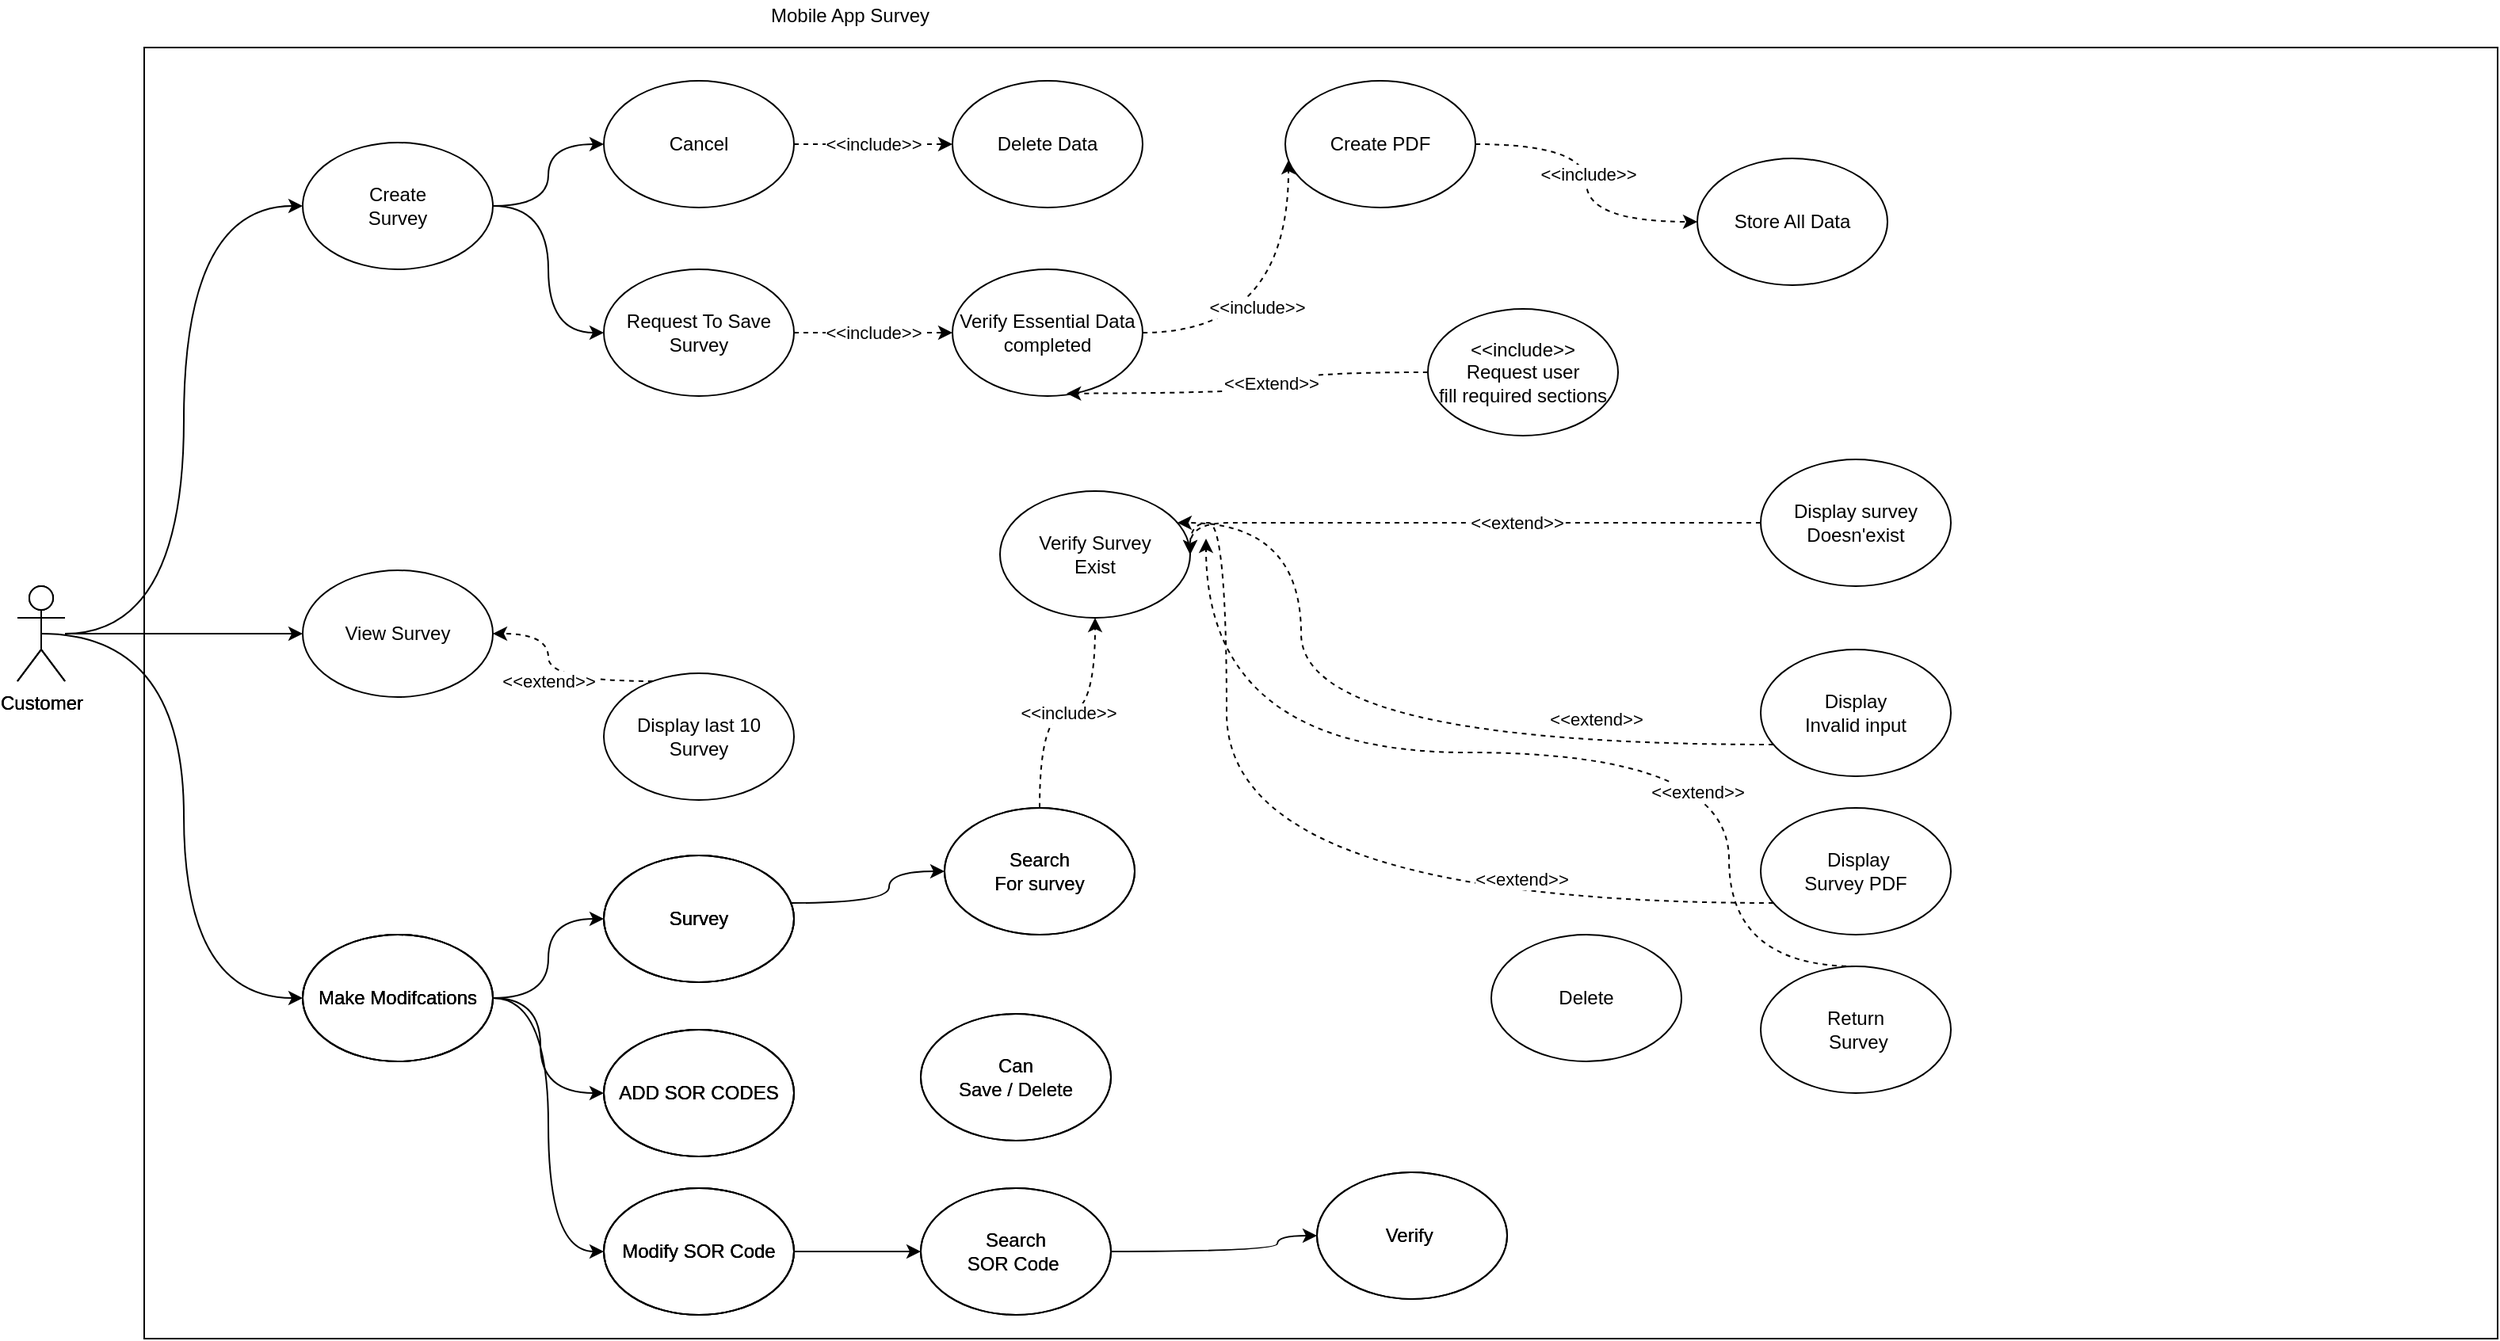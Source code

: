 <mxfile version="13.10.2" type="github" pages="6">
  <diagram id="GkkWraDNgSba4sV_W3uy" name="Page-1">
    <mxGraphModel dx="2523" dy="974" grid="1" gridSize="10" guides="1" tooltips="1" connect="1" arrows="1" fold="1" page="1" pageScale="1" pageWidth="850" pageHeight="1100" math="0" shadow="0">
      <root>
        <mxCell id="0" />
        <mxCell id="1" parent="0" />
        <mxCell id="Ur5QU9xx6arJdu07V3gl-28" value="" style="rounded=0;whiteSpace=wrap;html=1;fillColor=none;" vertex="1" parent="1">
          <mxGeometry x="40" y="90" width="1485" height="815" as="geometry" />
        </mxCell>
        <mxCell id="Ur5QU9xx6arJdu07V3gl-25" style="edgeStyle=orthogonalEdgeStyle;curved=1;rounded=0;orthogonalLoop=1;jettySize=auto;html=1;entryX=0;entryY=0.5;entryDx=0;entryDy=0;" edge="1" parent="1" source="Ur5QU9xx6arJdu07V3gl-1" target="Ur5QU9xx6arJdu07V3gl-3">
          <mxGeometry relative="1" as="geometry" />
        </mxCell>
        <mxCell id="Ur5QU9xx6arJdu07V3gl-37" style="edgeStyle=orthogonalEdgeStyle;curved=1;rounded=0;orthogonalLoop=1;jettySize=auto;html=1;entryX=0;entryY=0.5;entryDx=0;entryDy=0;" edge="1" parent="1" source="Ur5QU9xx6arJdu07V3gl-1" target="Ur5QU9xx6arJdu07V3gl-8">
          <mxGeometry relative="1" as="geometry" />
        </mxCell>
        <mxCell id="Ur5QU9xx6arJdu07V3gl-38" style="edgeStyle=orthogonalEdgeStyle;curved=1;rounded=0;orthogonalLoop=1;jettySize=auto;html=1;exitX=0.5;exitY=0.5;exitDx=0;exitDy=0;exitPerimeter=0;entryX=0;entryY=0.5;entryDx=0;entryDy=0;" edge="1" parent="1" source="Ur5QU9xx6arJdu07V3gl-1" target="Ur5QU9xx6arJdu07V3gl-9">
          <mxGeometry relative="1" as="geometry" />
        </mxCell>
        <mxCell id="Ur5QU9xx6arJdu07V3gl-1" value="Customer" style="shape=umlActor;verticalLabelPosition=bottom;verticalAlign=top;html=1;outlineConnect=0;" vertex="1" parent="1">
          <mxGeometry x="-40" y="430" width="30" height="60" as="geometry" />
        </mxCell>
        <mxCell id="Ur5QU9xx6arJdu07V3gl-26" style="edgeStyle=orthogonalEdgeStyle;curved=1;rounded=0;orthogonalLoop=1;jettySize=auto;html=1;" edge="1" parent="1" source="Ur5QU9xx6arJdu07V3gl-3" target="Ur5QU9xx6arJdu07V3gl-13">
          <mxGeometry relative="1" as="geometry" />
        </mxCell>
        <mxCell id="Ur5QU9xx6arJdu07V3gl-27" style="edgeStyle=orthogonalEdgeStyle;curved=1;rounded=0;orthogonalLoop=1;jettySize=auto;html=1;entryX=0;entryY=0.5;entryDx=0;entryDy=0;" edge="1" parent="1" source="Ur5QU9xx6arJdu07V3gl-3" target="Ur5QU9xx6arJdu07V3gl-14">
          <mxGeometry relative="1" as="geometry" />
        </mxCell>
        <mxCell id="Ur5QU9xx6arJdu07V3gl-3" value="Create&lt;br&gt;Survey" style="ellipse;whiteSpace=wrap;html=1;fillColor=none;" vertex="1" parent="1">
          <mxGeometry x="140" y="150" width="120" height="80" as="geometry" />
        </mxCell>
        <mxCell id="Ur5QU9xx6arJdu07V3gl-4" value="Store All Data" style="ellipse;whiteSpace=wrap;html=1;fillColor=none;" vertex="1" parent="1">
          <mxGeometry x="1020" y="160" width="120" height="80" as="geometry" />
        </mxCell>
        <mxCell id="Ur5QU9xx6arJdu07V3gl-6" value="Mobile App Survey&lt;br&gt;" style="text;html=1;align=center;verticalAlign=middle;resizable=0;points=[];autosize=1;" vertex="1" parent="1">
          <mxGeometry x="425" y="60" width="120" height="20" as="geometry" />
        </mxCell>
        <mxCell id="Ur5QU9xx6arJdu07V3gl-8" value="View Survey" style="ellipse;whiteSpace=wrap;html=1;fillColor=none;" vertex="1" parent="1">
          <mxGeometry x="140" y="420" width="120" height="80" as="geometry" />
        </mxCell>
        <mxCell id="Ur5QU9xx6arJdu07V3gl-51" style="edgeStyle=orthogonalEdgeStyle;curved=1;rounded=0;orthogonalLoop=1;jettySize=auto;html=1;" edge="1" parent="1" source="Ur5QU9xx6arJdu07V3gl-9" target="Ur5QU9xx6arJdu07V3gl-12">
          <mxGeometry relative="1" as="geometry">
            <Array as="points">
              <mxPoint x="290" y="690" />
              <mxPoint x="290" y="750" />
            </Array>
          </mxGeometry>
        </mxCell>
        <mxCell id="Ur5QU9xx6arJdu07V3gl-56" style="edgeStyle=orthogonalEdgeStyle;curved=1;rounded=0;orthogonalLoop=1;jettySize=auto;html=1;" edge="1" parent="1" source="Ur5QU9xx6arJdu07V3gl-9" target="Ur5QU9xx6arJdu07V3gl-10">
          <mxGeometry relative="1" as="geometry" />
        </mxCell>
        <mxCell id="opFnu3x0y3SZSGb_HiaJ-1" style="edgeStyle=orthogonalEdgeStyle;curved=1;rounded=0;orthogonalLoop=1;jettySize=auto;html=1;entryX=0;entryY=0.5;entryDx=0;entryDy=0;" edge="1" parent="1" source="Ur5QU9xx6arJdu07V3gl-9" target="Ur5QU9xx6arJdu07V3gl-72">
          <mxGeometry relative="1" as="geometry" />
        </mxCell>
        <mxCell id="Ur5QU9xx6arJdu07V3gl-9" value="Make Modifcations" style="ellipse;whiteSpace=wrap;html=1;fillColor=none;" vertex="1" parent="1">
          <mxGeometry x="140" y="650" width="120" height="80" as="geometry" />
        </mxCell>
        <mxCell id="Ur5QU9xx6arJdu07V3gl-58" style="edgeStyle=orthogonalEdgeStyle;curved=1;rounded=0;orthogonalLoop=1;jettySize=auto;html=1;entryX=0;entryY=0.5;entryDx=0;entryDy=0;" edge="1" parent="1" source="Ur5QU9xx6arJdu07V3gl-10" target="Ur5QU9xx6arJdu07V3gl-11">
          <mxGeometry relative="1" as="geometry">
            <Array as="points">
              <mxPoint x="510" y="630" />
              <mxPoint x="510" y="610" />
            </Array>
          </mxGeometry>
        </mxCell>
        <mxCell id="Ur5QU9xx6arJdu07V3gl-10" value="Survey" style="ellipse;whiteSpace=wrap;html=1;fillColor=none;" vertex="1" parent="1">
          <mxGeometry x="330" y="600" width="120" height="80" as="geometry" />
        </mxCell>
        <mxCell id="Ur5QU9xx6arJdu07V3gl-41" value="&amp;lt;&amp;lt;include&amp;gt;&amp;gt;" style="edgeStyle=orthogonalEdgeStyle;curved=1;rounded=0;orthogonalLoop=1;jettySize=auto;html=1;dashed=1;" edge="1" parent="1" source="Ur5QU9xx6arJdu07V3gl-11" target="Ur5QU9xx6arJdu07V3gl-36">
          <mxGeometry relative="1" as="geometry" />
        </mxCell>
        <mxCell id="Ur5QU9xx6arJdu07V3gl-11" value="Search&lt;br&gt;For survey" style="ellipse;whiteSpace=wrap;html=1;fillColor=none;" vertex="1" parent="1">
          <mxGeometry x="545" y="570" width="120" height="80" as="geometry" />
        </mxCell>
        <mxCell id="Ur5QU9xx6arJdu07V3gl-12" value="ADD SOR CODES" style="ellipse;whiteSpace=wrap;html=1;fillColor=none;" vertex="1" parent="1">
          <mxGeometry x="330" y="710" width="120" height="80" as="geometry" />
        </mxCell>
        <mxCell id="Ur5QU9xx6arJdu07V3gl-17" value="&amp;lt;&amp;lt;include&amp;gt;&amp;gt;" style="edgeStyle=orthogonalEdgeStyle;rounded=0;orthogonalLoop=1;jettySize=auto;html=1;dashed=1;" edge="1" parent="1" source="Ur5QU9xx6arJdu07V3gl-13" target="Ur5QU9xx6arJdu07V3gl-15">
          <mxGeometry relative="1" as="geometry" />
        </mxCell>
        <mxCell id="Ur5QU9xx6arJdu07V3gl-13" value="Request To Save&lt;br&gt;Survey" style="ellipse;whiteSpace=wrap;html=1;fillColor=none;" vertex="1" parent="1">
          <mxGeometry x="330" y="230" width="120" height="80" as="geometry" />
        </mxCell>
        <mxCell id="Ur5QU9xx6arJdu07V3gl-19" value="&amp;lt;&amp;lt;include&amp;gt;&amp;gt;" style="edgeStyle=orthogonalEdgeStyle;rounded=0;orthogonalLoop=1;jettySize=auto;html=1;dashed=1;" edge="1" parent="1" source="Ur5QU9xx6arJdu07V3gl-14" target="Ur5QU9xx6arJdu07V3gl-18">
          <mxGeometry relative="1" as="geometry" />
        </mxCell>
        <mxCell id="Ur5QU9xx6arJdu07V3gl-14" value="Cancel" style="ellipse;whiteSpace=wrap;html=1;fillColor=none;" vertex="1" parent="1">
          <mxGeometry x="330" y="111" width="120" height="80" as="geometry" />
        </mxCell>
        <mxCell id="Ur5QU9xx6arJdu07V3gl-21" style="edgeStyle=orthogonalEdgeStyle;curved=1;rounded=0;orthogonalLoop=1;jettySize=auto;html=1;dashed=1;" edge="1" parent="1" source="Ur5QU9xx6arJdu07V3gl-59" target="Ur5QU9xx6arJdu07V3gl-4">
          <mxGeometry relative="1" as="geometry" />
        </mxCell>
        <mxCell id="Ur5QU9xx6arJdu07V3gl-31" value="&amp;lt;&amp;lt;include&amp;gt;&amp;gt;" style="edgeLabel;html=1;align=center;verticalAlign=middle;resizable=0;points=[];" vertex="1" connectable="0" parent="Ur5QU9xx6arJdu07V3gl-21">
          <mxGeometry x="-0.267" y="2" relative="1" as="geometry">
            <mxPoint x="1" y="21" as="offset" />
          </mxGeometry>
        </mxCell>
        <mxCell id="Ur5QU9xx6arJdu07V3gl-60" style="edgeStyle=orthogonalEdgeStyle;curved=1;rounded=0;orthogonalLoop=1;jettySize=auto;html=1;entryX=0.017;entryY=0.625;entryDx=0;entryDy=0;entryPerimeter=0;dashed=1;" edge="1" parent="1" source="Ur5QU9xx6arJdu07V3gl-15" target="Ur5QU9xx6arJdu07V3gl-59">
          <mxGeometry relative="1" as="geometry" />
        </mxCell>
        <mxCell id="Ur5QU9xx6arJdu07V3gl-61" value="&amp;lt;&amp;lt;include&amp;gt;&amp;gt;" style="edgeLabel;html=1;align=center;verticalAlign=middle;resizable=0;points=[];" vertex="1" connectable="0" parent="Ur5QU9xx6arJdu07V3gl-60">
          <mxGeometry x="-0.291" y="16" relative="1" as="geometry">
            <mxPoint as="offset" />
          </mxGeometry>
        </mxCell>
        <mxCell id="Ur5QU9xx6arJdu07V3gl-15" value="Verify Essential Data&lt;br&gt;completed" style="ellipse;whiteSpace=wrap;html=1;fillColor=none;" vertex="1" parent="1">
          <mxGeometry x="550" y="230" width="120" height="80" as="geometry" />
        </mxCell>
        <mxCell id="Ur5QU9xx6arJdu07V3gl-20" style="edgeStyle=orthogonalEdgeStyle;rounded=0;orthogonalLoop=1;jettySize=auto;html=1;entryX=0.601;entryY=0.979;entryDx=0;entryDy=0;entryPerimeter=0;dashed=1;curved=1;" edge="1" parent="1" source="Ur5QU9xx6arJdu07V3gl-16" target="Ur5QU9xx6arJdu07V3gl-15">
          <mxGeometry relative="1" as="geometry" />
        </mxCell>
        <mxCell id="Ur5QU9xx6arJdu07V3gl-30" value="&amp;lt;&amp;lt;Extend&amp;gt;&amp;gt;" style="edgeLabel;html=1;align=center;verticalAlign=middle;resizable=0;points=[];" vertex="1" connectable="0" parent="Ur5QU9xx6arJdu07V3gl-20">
          <mxGeometry x="-0.197" y="-9" relative="1" as="geometry">
            <mxPoint as="offset" />
          </mxGeometry>
        </mxCell>
        <mxCell id="Ur5QU9xx6arJdu07V3gl-16" value="&amp;lt;&amp;lt;include&amp;gt;&amp;gt;&lt;br&gt;Request user&lt;br&gt;fill required sections" style="ellipse;whiteSpace=wrap;html=1;fillColor=none;" vertex="1" parent="1">
          <mxGeometry x="850" y="255" width="120" height="80" as="geometry" />
        </mxCell>
        <mxCell id="Ur5QU9xx6arJdu07V3gl-18" value="Delete Data" style="ellipse;whiteSpace=wrap;html=1;fillColor=none;" vertex="1" parent="1">
          <mxGeometry x="550" y="111" width="120" height="80" as="geometry" />
        </mxCell>
        <mxCell id="Ur5QU9xx6arJdu07V3gl-50" value="&amp;lt;&amp;lt;extend&amp;gt;&amp;gt;" style="edgeStyle=orthogonalEdgeStyle;curved=1;rounded=0;orthogonalLoop=1;jettySize=auto;html=1;dashed=1;" edge="1" parent="1" source="Ur5QU9xx6arJdu07V3gl-24" target="Ur5QU9xx6arJdu07V3gl-8">
          <mxGeometry relative="1" as="geometry">
            <Array as="points">
              <mxPoint x="295" y="490" />
              <mxPoint x="295" y="460" />
            </Array>
          </mxGeometry>
        </mxCell>
        <mxCell id="Ur5QU9xx6arJdu07V3gl-24" value="Display last 10 Survey" style="ellipse;whiteSpace=wrap;html=1;fillColor=none;" vertex="1" parent="1">
          <mxGeometry x="330" y="485" width="120" height="80" as="geometry" />
        </mxCell>
        <mxCell id="Ur5QU9xx6arJdu07V3gl-36" value="Verify Survey&lt;br&gt;Exist" style="ellipse;whiteSpace=wrap;html=1;fillColor=none;" vertex="1" parent="1">
          <mxGeometry x="580" y="370" width="120" height="80" as="geometry" />
        </mxCell>
        <mxCell id="Ur5QU9xx6arJdu07V3gl-40" style="edgeStyle=orthogonalEdgeStyle;curved=1;rounded=0;orthogonalLoop=1;jettySize=auto;html=1;entryX=1;entryY=0.5;entryDx=0;entryDy=0;dashed=1;" edge="1" parent="1" source="Ur5QU9xx6arJdu07V3gl-39" target="Ur5QU9xx6arJdu07V3gl-36">
          <mxGeometry relative="1" as="geometry">
            <Array as="points">
              <mxPoint x="723" y="630" />
              <mxPoint x="723" y="390" />
            </Array>
          </mxGeometry>
        </mxCell>
        <mxCell id="Ur5QU9xx6arJdu07V3gl-46" value="&amp;lt;&amp;lt;extend&amp;gt;&amp;gt;" style="edgeLabel;html=1;align=center;verticalAlign=middle;resizable=0;points=[];" vertex="1" connectable="0" parent="Ur5QU9xx6arJdu07V3gl-40">
          <mxGeometry x="-0.49" y="-16" relative="1" as="geometry">
            <mxPoint x="1" y="1" as="offset" />
          </mxGeometry>
        </mxCell>
        <mxCell id="Ur5QU9xx6arJdu07V3gl-39" value="&amp;nbsp;Display &lt;br&gt;Survey PDF" style="ellipse;whiteSpace=wrap;html=1;fillColor=none;" vertex="1" parent="1">
          <mxGeometry x="1060" y="570" width="120" height="80" as="geometry" />
        </mxCell>
        <mxCell id="Ur5QU9xx6arJdu07V3gl-44" style="edgeStyle=orthogonalEdgeStyle;curved=1;rounded=0;orthogonalLoop=1;jettySize=auto;html=1;dashed=1;" edge="1" parent="1" source="Ur5QU9xx6arJdu07V3gl-42" target="Ur5QU9xx6arJdu07V3gl-36">
          <mxGeometry relative="1" as="geometry">
            <Array as="points">
              <mxPoint x="770" y="530" />
              <mxPoint x="770" y="390" />
            </Array>
          </mxGeometry>
        </mxCell>
        <mxCell id="Ur5QU9xx6arJdu07V3gl-49" value="&amp;lt;&amp;lt;extend&amp;gt;&amp;gt;" style="edgeLabel;html=1;align=center;verticalAlign=middle;resizable=0;points=[];" vertex="1" connectable="0" parent="Ur5QU9xx6arJdu07V3gl-44">
          <mxGeometry x="-0.569" y="-1" relative="1" as="geometry">
            <mxPoint x="-1" y="-15" as="offset" />
          </mxGeometry>
        </mxCell>
        <mxCell id="Ur5QU9xx6arJdu07V3gl-42" value="Display &lt;br&gt;Invalid input" style="ellipse;whiteSpace=wrap;html=1;fillColor=none;" vertex="1" parent="1">
          <mxGeometry x="1060" y="470" width="120" height="80" as="geometry" />
        </mxCell>
        <mxCell id="Ur5QU9xx6arJdu07V3gl-47" style="edgeStyle=orthogonalEdgeStyle;curved=1;rounded=0;orthogonalLoop=1;jettySize=auto;html=1;entryX=1;entryY=0.5;entryDx=0;entryDy=0;dashed=1;" edge="1" parent="1" source="Ur5QU9xx6arJdu07V3gl-45" target="Ur5QU9xx6arJdu07V3gl-36">
          <mxGeometry relative="1" as="geometry">
            <Array as="points">
              <mxPoint x="750" y="390" />
              <mxPoint x="750" y="390" />
            </Array>
          </mxGeometry>
        </mxCell>
        <mxCell id="Ur5QU9xx6arJdu07V3gl-48" value="&amp;lt;&amp;lt;extend&amp;gt;&amp;gt;" style="edgeLabel;html=1;align=center;verticalAlign=middle;resizable=0;points=[];" vertex="1" connectable="0" parent="Ur5QU9xx6arJdu07V3gl-47">
          <mxGeometry x="-0.189" relative="1" as="geometry">
            <mxPoint as="offset" />
          </mxGeometry>
        </mxCell>
        <mxCell id="Ur5QU9xx6arJdu07V3gl-45" value="Display survey Doesn&#39;exist" style="ellipse;whiteSpace=wrap;html=1;fillColor=none;" vertex="1" parent="1">
          <mxGeometry x="1060" y="350" width="120" height="80" as="geometry" />
        </mxCell>
        <mxCell id="Ur5QU9xx6arJdu07V3gl-52" value="Verify&amp;nbsp;" style="ellipse;whiteSpace=wrap;html=1;fillColor=none;" vertex="1" parent="1">
          <mxGeometry x="780" y="800" width="120" height="80" as="geometry" />
        </mxCell>
        <mxCell id="Ur5QU9xx6arJdu07V3gl-53" value="Can&lt;br&gt;Save / Delete" style="ellipse;whiteSpace=wrap;html=1;fillColor=none;" vertex="1" parent="1">
          <mxGeometry x="530" y="700" width="120" height="80" as="geometry" />
        </mxCell>
        <mxCell id="Ur5QU9xx6arJdu07V3gl-57" value="Delete" style="ellipse;whiteSpace=wrap;html=1;fillColor=none;" vertex="1" parent="1">
          <mxGeometry x="890" y="650" width="120" height="80" as="geometry" />
        </mxCell>
        <mxCell id="Ur5QU9xx6arJdu07V3gl-59" value="Create PDF" style="ellipse;whiteSpace=wrap;html=1;fillColor=none;" vertex="1" parent="1">
          <mxGeometry x="760" y="111" width="120" height="80" as="geometry" />
        </mxCell>
        <mxCell id="Ur5QU9xx6arJdu07V3gl-69" style="edgeStyle=orthogonalEdgeStyle;curved=1;rounded=0;orthogonalLoop=1;jettySize=auto;html=1;dashed=1;exitX=0.5;exitY=0;exitDx=0;exitDy=0;" edge="1" parent="1" source="Ur5QU9xx6arJdu07V3gl-68">
          <mxGeometry relative="1" as="geometry">
            <mxPoint x="1095.52" y="686.96" as="sourcePoint" />
            <mxPoint x="710" y="400" as="targetPoint" />
            <Array as="points">
              <mxPoint x="1040" y="670" />
              <mxPoint x="1040" y="535" />
              <mxPoint x="710" y="535" />
            </Array>
          </mxGeometry>
        </mxCell>
        <mxCell id="Ur5QU9xx6arJdu07V3gl-71" value="&amp;lt;&amp;lt;extend&amp;gt;&amp;gt;" style="edgeLabel;html=1;align=center;verticalAlign=middle;resizable=0;points=[];" vertex="1" connectable="0" parent="Ur5QU9xx6arJdu07V3gl-69">
          <mxGeometry x="-0.38" y="-29" relative="1" as="geometry">
            <mxPoint x="-49" y="21" as="offset" />
          </mxGeometry>
        </mxCell>
        <mxCell id="Ur5QU9xx6arJdu07V3gl-68" value="Return&lt;br&gt;&amp;nbsp;Survey" style="ellipse;whiteSpace=wrap;html=1;fillColor=none;" vertex="1" parent="1">
          <mxGeometry x="1060" y="670" width="120" height="80" as="geometry" />
        </mxCell>
        <mxCell id="Ur5QU9xx6arJdu07V3gl-74" value="" style="edgeStyle=orthogonalEdgeStyle;curved=1;rounded=0;orthogonalLoop=1;jettySize=auto;html=1;" edge="1" parent="1" source="Ur5QU9xx6arJdu07V3gl-72" target="Ur5QU9xx6arJdu07V3gl-73">
          <mxGeometry relative="1" as="geometry" />
        </mxCell>
        <mxCell id="Ur5QU9xx6arJdu07V3gl-72" value="Modify SOR Code" style="ellipse;whiteSpace=wrap;html=1;fillColor=none;" vertex="1" parent="1">
          <mxGeometry x="330" y="810" width="120" height="80" as="geometry" />
        </mxCell>
        <mxCell id="Ur5QU9xx6arJdu07V3gl-75" style="edgeStyle=orthogonalEdgeStyle;curved=1;rounded=0;orthogonalLoop=1;jettySize=auto;html=1;" edge="1" parent="1" source="Ur5QU9xx6arJdu07V3gl-73" target="Ur5QU9xx6arJdu07V3gl-52">
          <mxGeometry relative="1" as="geometry">
            <Array as="points">
              <mxPoint x="755" y="850" />
              <mxPoint x="755" y="840" />
            </Array>
          </mxGeometry>
        </mxCell>
        <mxCell id="Ur5QU9xx6arJdu07V3gl-73" value="Search&lt;br&gt;SOR Code&amp;nbsp;" style="ellipse;whiteSpace=wrap;html=1;fillColor=none;" vertex="1" parent="1">
          <mxGeometry x="530" y="810" width="120" height="80" as="geometry" />
        </mxCell>
        <mxCell id="oe_Lg5o8AqtQ_gQNPpcd-1" value="Customer" style="shape=umlActor;verticalLabelPosition=bottom;verticalAlign=top;html=1;outlineConnect=0;" vertex="1" parent="1">
          <mxGeometry x="-40" y="430" width="30" height="60" as="geometry" />
        </mxCell>
        <mxCell id="oe_Lg5o8AqtQ_gQNPpcd-2" value="Make Modifcations" style="ellipse;whiteSpace=wrap;html=1;fillColor=none;" vertex="1" parent="1">
          <mxGeometry x="140" y="650" width="120" height="80" as="geometry" />
        </mxCell>
        <mxCell id="oe_Lg5o8AqtQ_gQNPpcd-3" value="Survey" style="ellipse;whiteSpace=wrap;html=1;fillColor=none;" vertex="1" parent="1">
          <mxGeometry x="330" y="600" width="120" height="80" as="geometry" />
        </mxCell>
        <mxCell id="oe_Lg5o8AqtQ_gQNPpcd-4" value="ADD SOR CODES" style="ellipse;whiteSpace=wrap;html=1;fillColor=none;" vertex="1" parent="1">
          <mxGeometry x="330" y="710" width="120" height="80" as="geometry" />
        </mxCell>
        <mxCell id="oe_Lg5o8AqtQ_gQNPpcd-5" value="Modify SOR Code" style="ellipse;whiteSpace=wrap;html=1;fillColor=none;" vertex="1" parent="1">
          <mxGeometry x="330" y="810" width="120" height="80" as="geometry" />
        </mxCell>
        <mxCell id="oe_Lg5o8AqtQ_gQNPpcd-6" value="Customer" style="shape=umlActor;verticalLabelPosition=bottom;verticalAlign=top;html=1;outlineConnect=0;" vertex="1" parent="1">
          <mxGeometry x="-40" y="430" width="30" height="60" as="geometry" />
        </mxCell>
        <mxCell id="oe_Lg5o8AqtQ_gQNPpcd-7" value="Make Modifcations" style="ellipse;whiteSpace=wrap;html=1;fillColor=none;" vertex="1" parent="1">
          <mxGeometry x="140" y="650" width="120" height="80" as="geometry" />
        </mxCell>
        <mxCell id="oe_Lg5o8AqtQ_gQNPpcd-8" value="Survey" style="ellipse;whiteSpace=wrap;html=1;fillColor=none;" vertex="1" parent="1">
          <mxGeometry x="330" y="600" width="120" height="80" as="geometry" />
        </mxCell>
        <mxCell id="oe_Lg5o8AqtQ_gQNPpcd-9" value="ADD SOR CODES" style="ellipse;whiteSpace=wrap;html=1;fillColor=none;" vertex="1" parent="1">
          <mxGeometry x="330" y="710" width="120" height="80" as="geometry" />
        </mxCell>
        <mxCell id="oe_Lg5o8AqtQ_gQNPpcd-10" value="Modify SOR Code" style="ellipse;whiteSpace=wrap;html=1;fillColor=none;" vertex="1" parent="1">
          <mxGeometry x="330" y="810" width="120" height="80" as="geometry" />
        </mxCell>
        <mxCell id="oe_Lg5o8AqtQ_gQNPpcd-11" value="Can&lt;br&gt;Save / Delete" style="ellipse;whiteSpace=wrap;html=1;fillColor=none;" vertex="1" parent="1">
          <mxGeometry x="530" y="700" width="120" height="80" as="geometry" />
        </mxCell>
        <mxCell id="oe_Lg5o8AqtQ_gQNPpcd-12" value="Verify&amp;nbsp;" style="ellipse;whiteSpace=wrap;html=1;fillColor=none;" vertex="1" parent="1">
          <mxGeometry x="780" y="800" width="120" height="80" as="geometry" />
        </mxCell>
        <mxCell id="oe_Lg5o8AqtQ_gQNPpcd-13" value="Search&lt;br&gt;SOR Code&amp;nbsp;" style="ellipse;whiteSpace=wrap;html=1;fillColor=none;" vertex="1" parent="1">
          <mxGeometry x="530" y="810" width="120" height="80" as="geometry" />
        </mxCell>
        <mxCell id="oe_Lg5o8AqtQ_gQNPpcd-14" value="Search&lt;br&gt;For survey" style="ellipse;whiteSpace=wrap;html=1;fillColor=none;" vertex="1" parent="1">
          <mxGeometry x="545" y="570" width="120" height="80" as="geometry" />
        </mxCell>
      </root>
    </mxGraphModel>
  </diagram>
  <diagram id="NAbX8K--WWRPQN55Jjwo" name="Page-2">
    <mxGraphModel dx="2272" dy="828" grid="1" gridSize="10" guides="1" tooltips="1" connect="1" arrows="1" fold="1" page="1" pageScale="1" pageWidth="850" pageHeight="1100" math="0" shadow="0">
      <root>
        <mxCell id="YhBLHhp7medsfGWWXoxP-0" />
        <mxCell id="YhBLHhp7medsfGWWXoxP-1" parent="YhBLHhp7medsfGWWXoxP-0" />
        <mxCell id="SGynsAs3IJ6HgOOO1LQb-10" value="" style="rounded=0;whiteSpace=wrap;html=1;fillColor=none;" vertex="1" parent="YhBLHhp7medsfGWWXoxP-1">
          <mxGeometry x="100" y="280" width="930" height="740" as="geometry" />
        </mxCell>
        <mxCell id="SGynsAs3IJ6HgOOO1LQb-0" value="Verify Survey&lt;br&gt;Exist" style="ellipse;whiteSpace=wrap;html=1;fillColor=none;" vertex="1" parent="YhBLHhp7medsfGWWXoxP-1">
          <mxGeometry x="580" y="370" width="120" height="80" as="geometry" />
        </mxCell>
        <mxCell id="SGynsAs3IJ6HgOOO1LQb-1" value="Customer" style="shape=umlActor;verticalLabelPosition=bottom;verticalAlign=top;html=1;outlineConnect=0;" vertex="1" parent="YhBLHhp7medsfGWWXoxP-1">
          <mxGeometry x="-40" y="430" width="30" height="60" as="geometry" />
        </mxCell>
        <mxCell id="SGynsAs3IJ6HgOOO1LQb-2" value="Make Modifcations" style="ellipse;whiteSpace=wrap;html=1;fillColor=none;" vertex="1" parent="YhBLHhp7medsfGWWXoxP-1">
          <mxGeometry x="140" y="650" width="120" height="80" as="geometry" />
        </mxCell>
        <mxCell id="SGynsAs3IJ6HgOOO1LQb-3" value="Survey" style="ellipse;whiteSpace=wrap;html=1;fillColor=none;" vertex="1" parent="YhBLHhp7medsfGWWXoxP-1">
          <mxGeometry x="330" y="600" width="120" height="80" as="geometry" />
        </mxCell>
        <mxCell id="SGynsAs3IJ6HgOOO1LQb-4" value="ADD SOR CODES" style="ellipse;whiteSpace=wrap;html=1;fillColor=none;" vertex="1" parent="YhBLHhp7medsfGWWXoxP-1">
          <mxGeometry x="330" y="710" width="120" height="80" as="geometry" />
        </mxCell>
        <mxCell id="SGynsAs3IJ6HgOOO1LQb-5" value="Modify SOR Code" style="ellipse;whiteSpace=wrap;html=1;fillColor=none;" vertex="1" parent="YhBLHhp7medsfGWWXoxP-1">
          <mxGeometry x="330" y="810" width="120" height="80" as="geometry" />
        </mxCell>
        <mxCell id="SGynsAs3IJ6HgOOO1LQb-6" value="Can&lt;br&gt;Save / Delete" style="ellipse;whiteSpace=wrap;html=1;fillColor=none;" vertex="1" parent="YhBLHhp7medsfGWWXoxP-1">
          <mxGeometry x="530" y="700" width="120" height="80" as="geometry" />
        </mxCell>
        <mxCell id="SGynsAs3IJ6HgOOO1LQb-7" value="Verify&amp;nbsp;" style="ellipse;whiteSpace=wrap;html=1;fillColor=none;" vertex="1" parent="YhBLHhp7medsfGWWXoxP-1">
          <mxGeometry x="780" y="800" width="120" height="80" as="geometry" />
        </mxCell>
        <mxCell id="SGynsAs3IJ6HgOOO1LQb-8" value="Search&lt;br&gt;SOR Code&amp;nbsp;" style="ellipse;whiteSpace=wrap;html=1;fillColor=none;" vertex="1" parent="YhBLHhp7medsfGWWXoxP-1">
          <mxGeometry x="530" y="810" width="120" height="80" as="geometry" />
        </mxCell>
        <mxCell id="SGynsAs3IJ6HgOOO1LQb-9" value="Search&lt;br&gt;For survey" style="ellipse;whiteSpace=wrap;html=1;fillColor=none;" vertex="1" parent="YhBLHhp7medsfGWWXoxP-1">
          <mxGeometry x="545" y="570" width="120" height="80" as="geometry" />
        </mxCell>
        <mxCell id="SGynsAs3IJ6HgOOO1LQb-11" value="Make Modifications&lt;br&gt;" style="text;html=1;align=center;verticalAlign=middle;resizable=0;points=[];autosize=1;" vertex="1" parent="YhBLHhp7medsfGWWXoxP-1">
          <mxGeometry x="450" y="260" width="120" height="20" as="geometry" />
        </mxCell>
      </root>
    </mxGraphModel>
  </diagram>
  <diagram id="0C20eL1TlD1bOdC2dpo1" name="Page-3">
    <mxGraphModel dx="2272" dy="828" grid="1" gridSize="10" guides="1" tooltips="1" connect="1" arrows="1" fold="1" page="1" pageScale="1" pageWidth="850" pageHeight="1100" math="0" shadow="0">
      <root>
        <mxCell id="oDWqwiXWbHP_5cMve2kX-0" />
        <mxCell id="oDWqwiXWbHP_5cMve2kX-1" parent="oDWqwiXWbHP_5cMve2kX-0" />
        <mxCell id="NPSmSz-cEQDgQZkE4SYz-0" value="View Survey" style="ellipse;whiteSpace=wrap;html=1;fillColor=none;" vertex="1" parent="oDWqwiXWbHP_5cMve2kX-1">
          <mxGeometry x="140" y="420" width="120" height="80" as="geometry" />
        </mxCell>
        <mxCell id="NPSmSz-cEQDgQZkE4SYz-1" value="Verify Survey&lt;br&gt;Exist" style="ellipse;whiteSpace=wrap;html=1;fillColor=none;" vertex="1" parent="oDWqwiXWbHP_5cMve2kX-1">
          <mxGeometry x="580" y="370" width="120" height="80" as="geometry" />
        </mxCell>
        <mxCell id="NPSmSz-cEQDgQZkE4SYz-2" value="&amp;nbsp;Display &lt;br&gt;Survey PDF" style="ellipse;whiteSpace=wrap;html=1;fillColor=none;" vertex="1" parent="oDWqwiXWbHP_5cMve2kX-1">
          <mxGeometry x="1060" y="570" width="120" height="80" as="geometry" />
        </mxCell>
        <mxCell id="NPSmSz-cEQDgQZkE4SYz-3" value="Display &lt;br&gt;Invalid input" style="ellipse;whiteSpace=wrap;html=1;fillColor=none;" vertex="1" parent="oDWqwiXWbHP_5cMve2kX-1">
          <mxGeometry x="1060" y="470" width="120" height="80" as="geometry" />
        </mxCell>
        <mxCell id="NPSmSz-cEQDgQZkE4SYz-4" value="Display survey Doesn&#39;exist" style="ellipse;whiteSpace=wrap;html=1;fillColor=none;" vertex="1" parent="oDWqwiXWbHP_5cMve2kX-1">
          <mxGeometry x="1060" y="350" width="120" height="80" as="geometry" />
        </mxCell>
        <mxCell id="NPSmSz-cEQDgQZkE4SYz-5" value="Customer" style="shape=umlActor;verticalLabelPosition=bottom;verticalAlign=top;html=1;outlineConnect=0;" vertex="1" parent="oDWqwiXWbHP_5cMve2kX-1">
          <mxGeometry x="-40" y="430" width="30" height="60" as="geometry" />
        </mxCell>
      </root>
    </mxGraphModel>
  </diagram>
  <diagram id="fCQBp2QymEEUD_W95lrs" name="Page-4">
    <mxGraphModel dx="1422" dy="1928" grid="1" gridSize="10" guides="1" tooltips="1" connect="1" arrows="1" fold="1" page="1" pageScale="1" pageWidth="850" pageHeight="1100" math="0" shadow="0">
      <root>
        <mxCell id="BeFcGwwCAoKqPly0YFM2-0" />
        <mxCell id="BeFcGwwCAoKqPly0YFM2-1" parent="BeFcGwwCAoKqPly0YFM2-0" />
        <mxCell id="BhFo-K7_V7hSndIcXnAP-0" value="Create&lt;br&gt;Survey" style="ellipse;whiteSpace=wrap;html=1;fillColor=none;" vertex="1" parent="BeFcGwwCAoKqPly0YFM2-1">
          <mxGeometry x="190" y="-81" width="120" height="80" as="geometry" />
        </mxCell>
        <mxCell id="BhFo-K7_V7hSndIcXnAP-1" value="Store All Data" style="ellipse;whiteSpace=wrap;html=1;fillColor=none;" vertex="1" parent="BeFcGwwCAoKqPly0YFM2-1">
          <mxGeometry x="1070" y="-71" width="120" height="80" as="geometry" />
        </mxCell>
        <mxCell id="BhFo-K7_V7hSndIcXnAP-2" value="Request To Save&lt;br&gt;Survey" style="ellipse;whiteSpace=wrap;html=1;fillColor=none;" vertex="1" parent="BeFcGwwCAoKqPly0YFM2-1">
          <mxGeometry x="380" y="-1" width="120" height="80" as="geometry" />
        </mxCell>
        <mxCell id="BhFo-K7_V7hSndIcXnAP-3" value="Cancel" style="ellipse;whiteSpace=wrap;html=1;fillColor=none;" vertex="1" parent="BeFcGwwCAoKqPly0YFM2-1">
          <mxGeometry x="380" y="-120" width="120" height="80" as="geometry" />
        </mxCell>
        <mxCell id="BhFo-K7_V7hSndIcXnAP-4" value="Verify Essential Data&lt;br&gt;completed" style="ellipse;whiteSpace=wrap;html=1;fillColor=none;" vertex="1" parent="BeFcGwwCAoKqPly0YFM2-1">
          <mxGeometry x="600" y="-1" width="120" height="80" as="geometry" />
        </mxCell>
        <mxCell id="BhFo-K7_V7hSndIcXnAP-5" style="edgeStyle=orthogonalEdgeStyle;rounded=0;orthogonalLoop=1;jettySize=auto;html=1;entryX=0.601;entryY=0.979;entryDx=0;entryDy=0;entryPerimeter=0;dashed=1;curved=1;" edge="1" parent="BeFcGwwCAoKqPly0YFM2-1" source="BhFo-K7_V7hSndIcXnAP-7" target="BhFo-K7_V7hSndIcXnAP-4">
          <mxGeometry relative="1" as="geometry" />
        </mxCell>
        <mxCell id="BhFo-K7_V7hSndIcXnAP-6" value="&amp;lt;&amp;lt;Extend&amp;gt;&amp;gt;" style="edgeLabel;html=1;align=center;verticalAlign=middle;resizable=0;points=[];" vertex="1" connectable="0" parent="BhFo-K7_V7hSndIcXnAP-5">
          <mxGeometry x="-0.197" y="-9" relative="1" as="geometry">
            <mxPoint as="offset" />
          </mxGeometry>
        </mxCell>
        <mxCell id="BhFo-K7_V7hSndIcXnAP-7" value="&amp;lt;&amp;lt;include&amp;gt;&amp;gt;&lt;br&gt;Request user&lt;br&gt;fill required sections" style="ellipse;whiteSpace=wrap;html=1;fillColor=none;" vertex="1" parent="BeFcGwwCAoKqPly0YFM2-1">
          <mxGeometry x="900" y="24" width="120" height="80" as="geometry" />
        </mxCell>
        <mxCell id="BhFo-K7_V7hSndIcXnAP-8" value="Delete Data" style="ellipse;whiteSpace=wrap;html=1;fillColor=none;" vertex="1" parent="BeFcGwwCAoKqPly0YFM2-1">
          <mxGeometry x="600" y="-120" width="120" height="80" as="geometry" />
        </mxCell>
        <mxCell id="BhFo-K7_V7hSndIcXnAP-9" value="Create PDF" style="ellipse;whiteSpace=wrap;html=1;fillColor=none;" vertex="1" parent="BeFcGwwCAoKqPly0YFM2-1">
          <mxGeometry x="810" y="-120" width="120" height="80" as="geometry" />
        </mxCell>
        <mxCell id="BhFo-K7_V7hSndIcXnAP-10" value="Customer" style="shape=umlActor;verticalLabelPosition=bottom;verticalAlign=top;html=1;outlineConnect=0;" vertex="1" parent="BeFcGwwCAoKqPly0YFM2-1">
          <mxGeometry x="50" y="-80" width="30" height="60" as="geometry" />
        </mxCell>
      </root>
    </mxGraphModel>
  </diagram>
  <diagram id="hwbTSZT5vuuoZX33M-ti" name="Page-5">
    <mxGraphModel dx="1422" dy="828" grid="1" gridSize="10" guides="1" tooltips="1" connect="1" arrows="1" fold="1" page="1" pageScale="1" pageWidth="850" pageHeight="1100" math="0" shadow="0">
      <root>
        <mxCell id="PHKR_-0snbmG-bRdLaf0-0" />
        <mxCell id="PHKR_-0snbmG-bRdLaf0-1" parent="PHKR_-0snbmG-bRdLaf0-0" />
      </root>
    </mxGraphModel>
  </diagram>
  <diagram id="rCEY3_hFfNG515yik4xs" name="Page-6">
    <mxGraphModel dx="1422" dy="828" grid="1" gridSize="10" guides="1" tooltips="1" connect="1" arrows="1" fold="1" page="1" pageScale="1" pageWidth="850" pageHeight="1100" math="0" shadow="0">
      <root>
        <mxCell id="lEOIQXJdZIhKq0Ne1AcE-0" />
        <mxCell id="lEOIQXJdZIhKq0Ne1AcE-1" parent="lEOIQXJdZIhKq0Ne1AcE-0" />
      </root>
    </mxGraphModel>
  </diagram>
</mxfile>
